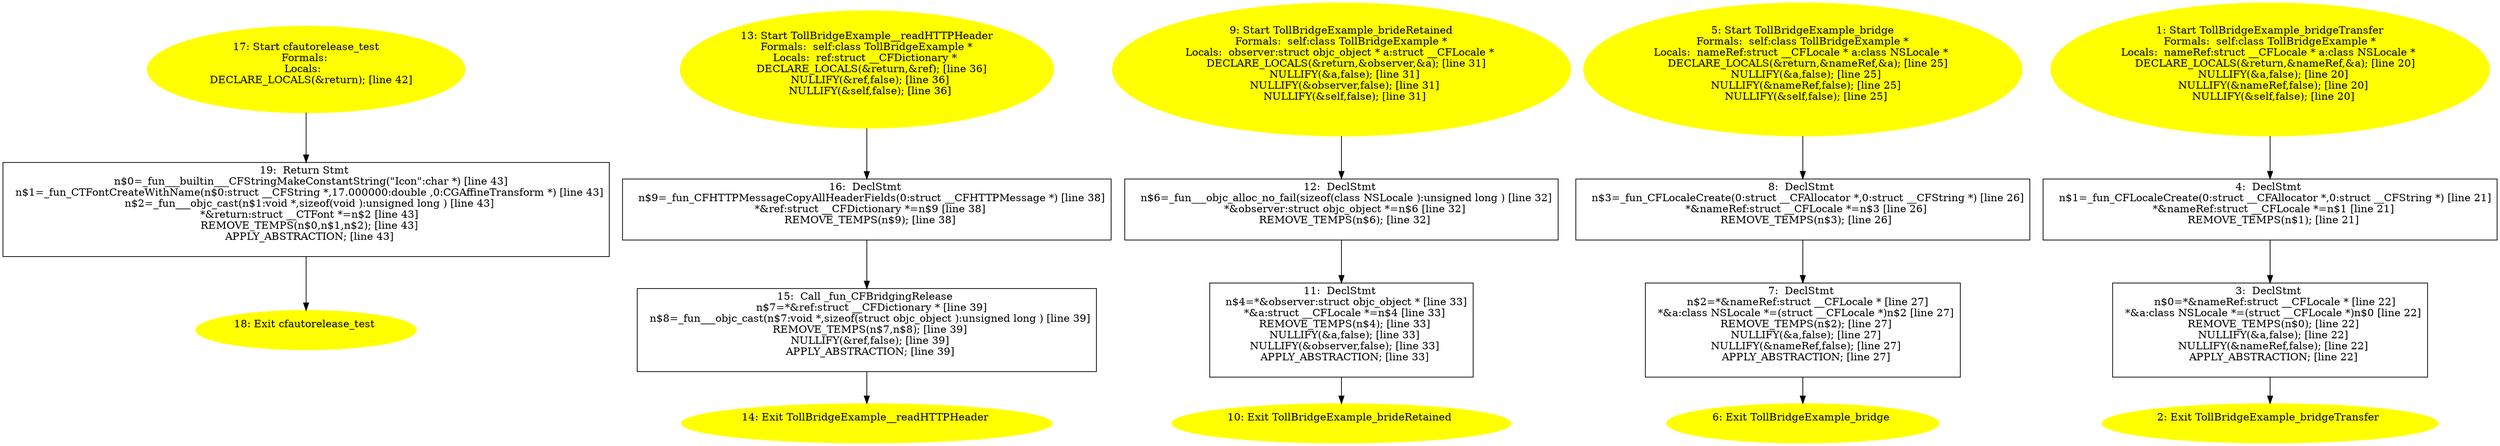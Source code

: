 digraph iCFG {
19 [label="19:  Return Stmt \n   n$0=_fun___builtin___CFStringMakeConstantString(\"Icon\":char *) [line 43]\n  n$1=_fun_CTFontCreateWithName(n$0:struct __CFString *,17.000000:double ,0:CGAffineTransform *) [line 43]\n  n$2=_fun___objc_cast(n$1:void *,sizeof(void ):unsigned long ) [line 43]\n  *&return:struct __CTFont *=n$2 [line 43]\n  REMOVE_TEMPS(n$0,n$1,n$2); [line 43]\n  APPLY_ABSTRACTION; [line 43]\n " shape="box"]
	

	 19 -> 18 ;
18 [label="18: Exit cfautorelease_test \n  " color=yellow style=filled]
	

17 [label="17: Start cfautorelease_test\nFormals: \nLocals:  \n   DECLARE_LOCALS(&return); [line 42]\n " color=yellow style=filled]
	

	 17 -> 19 ;
16 [label="16:  DeclStmt \n   n$9=_fun_CFHTTPMessageCopyAllHeaderFields(0:struct __CFHTTPMessage *) [line 38]\n  *&ref:struct __CFDictionary *=n$9 [line 38]\n  REMOVE_TEMPS(n$9); [line 38]\n " shape="box"]
	

	 16 -> 15 ;
15 [label="15:  Call _fun_CFBridgingRelease \n   n$7=*&ref:struct __CFDictionary * [line 39]\n  n$8=_fun___objc_cast(n$7:void *,sizeof(struct objc_object ):unsigned long ) [line 39]\n  REMOVE_TEMPS(n$7,n$8); [line 39]\n  NULLIFY(&ref,false); [line 39]\n  APPLY_ABSTRACTION; [line 39]\n " shape="box"]
	

	 15 -> 14 ;
14 [label="14: Exit TollBridgeExample__readHTTPHeader \n  " color=yellow style=filled]
	

13 [label="13: Start TollBridgeExample__readHTTPHeader\nFormals:  self:class TollBridgeExample *\nLocals:  ref:struct __CFDictionary * \n   DECLARE_LOCALS(&return,&ref); [line 36]\n  NULLIFY(&ref,false); [line 36]\n  NULLIFY(&self,false); [line 36]\n " color=yellow style=filled]
	

	 13 -> 16 ;
12 [label="12:  DeclStmt \n   n$6=_fun___objc_alloc_no_fail(sizeof(class NSLocale ):unsigned long ) [line 32]\n  *&observer:struct objc_object *=n$6 [line 32]\n  REMOVE_TEMPS(n$6); [line 32]\n " shape="box"]
	

	 12 -> 11 ;
11 [label="11:  DeclStmt \n   n$4=*&observer:struct objc_object * [line 33]\n  *&a:struct __CFLocale *=n$4 [line 33]\n  REMOVE_TEMPS(n$4); [line 33]\n  NULLIFY(&a,false); [line 33]\n  NULLIFY(&observer,false); [line 33]\n  APPLY_ABSTRACTION; [line 33]\n " shape="box"]
	

	 11 -> 10 ;
10 [label="10: Exit TollBridgeExample_brideRetained \n  " color=yellow style=filled]
	

9 [label="9: Start TollBridgeExample_brideRetained\nFormals:  self:class TollBridgeExample *\nLocals:  observer:struct objc_object * a:struct __CFLocale * \n   DECLARE_LOCALS(&return,&observer,&a); [line 31]\n  NULLIFY(&a,false); [line 31]\n  NULLIFY(&observer,false); [line 31]\n  NULLIFY(&self,false); [line 31]\n " color=yellow style=filled]
	

	 9 -> 12 ;
8 [label="8:  DeclStmt \n   n$3=_fun_CFLocaleCreate(0:struct __CFAllocator *,0:struct __CFString *) [line 26]\n  *&nameRef:struct __CFLocale *=n$3 [line 26]\n  REMOVE_TEMPS(n$3); [line 26]\n " shape="box"]
	

	 8 -> 7 ;
7 [label="7:  DeclStmt \n   n$2=*&nameRef:struct __CFLocale * [line 27]\n  *&a:class NSLocale *=(struct __CFLocale *)n$2 [line 27]\n  REMOVE_TEMPS(n$2); [line 27]\n  NULLIFY(&a,false); [line 27]\n  NULLIFY(&nameRef,false); [line 27]\n  APPLY_ABSTRACTION; [line 27]\n " shape="box"]
	

	 7 -> 6 ;
6 [label="6: Exit TollBridgeExample_bridge \n  " color=yellow style=filled]
	

5 [label="5: Start TollBridgeExample_bridge\nFormals:  self:class TollBridgeExample *\nLocals:  nameRef:struct __CFLocale * a:class NSLocale * \n   DECLARE_LOCALS(&return,&nameRef,&a); [line 25]\n  NULLIFY(&a,false); [line 25]\n  NULLIFY(&nameRef,false); [line 25]\n  NULLIFY(&self,false); [line 25]\n " color=yellow style=filled]
	

	 5 -> 8 ;
4 [label="4:  DeclStmt \n   n$1=_fun_CFLocaleCreate(0:struct __CFAllocator *,0:struct __CFString *) [line 21]\n  *&nameRef:struct __CFLocale *=n$1 [line 21]\n  REMOVE_TEMPS(n$1); [line 21]\n " shape="box"]
	

	 4 -> 3 ;
3 [label="3:  DeclStmt \n   n$0=*&nameRef:struct __CFLocale * [line 22]\n  *&a:class NSLocale *=(struct __CFLocale *)n$0 [line 22]\n  REMOVE_TEMPS(n$0); [line 22]\n  NULLIFY(&a,false); [line 22]\n  NULLIFY(&nameRef,false); [line 22]\n  APPLY_ABSTRACTION; [line 22]\n " shape="box"]
	

	 3 -> 2 ;
2 [label="2: Exit TollBridgeExample_bridgeTransfer \n  " color=yellow style=filled]
	

1 [label="1: Start TollBridgeExample_bridgeTransfer\nFormals:  self:class TollBridgeExample *\nLocals:  nameRef:struct __CFLocale * a:class NSLocale * \n   DECLARE_LOCALS(&return,&nameRef,&a); [line 20]\n  NULLIFY(&a,false); [line 20]\n  NULLIFY(&nameRef,false); [line 20]\n  NULLIFY(&self,false); [line 20]\n " color=yellow style=filled]
	

	 1 -> 4 ;
}
